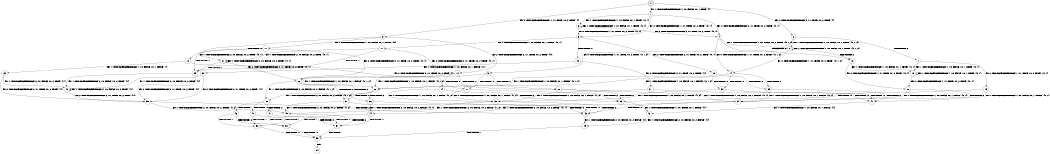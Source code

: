 digraph BCG {
size = "7, 10.5";
center = TRUE;
node [shape = circle];
0 [peripheries = 2];
0 -> 1 [label = "EX !1 !ATOMIC_EXCH_BRANCH (1, +0, FALSE, +0, 1, TRUE) !{}"];
0 -> 2 [label = "EX !2 !ATOMIC_EXCH_BRANCH (2, +1, TRUE, +0, 2, TRUE) !{}"];
0 -> 3 [label = "EX !0 !ATOMIC_EXCH_BRANCH (1, +1, TRUE, +0, 2, TRUE) !{}"];
1 -> 4 [label = "EX !2 !ATOMIC_EXCH_BRANCH (2, +1, TRUE, +0, 2, TRUE) !{0, 1}"];
1 -> 5 [label = "EX !0 !ATOMIC_EXCH_BRANCH (1, +1, TRUE, +0, 2, TRUE) !{0, 1}"];
1 -> 6 [label = "EX !1 !ATOMIC_EXCH_BRANCH (1, +0, FALSE, +0, 1, TRUE) !{0, 1}"];
2 -> 7 [label = "TERMINATE !2"];
2 -> 8 [label = "EX !1 !ATOMIC_EXCH_BRANCH (1, +0, FALSE, +0, 1, TRUE) !{0, 1, 2}"];
2 -> 9 [label = "EX !0 !ATOMIC_EXCH_BRANCH (1, +1, TRUE, +0, 2, TRUE) !{0, 1, 2}"];
3 -> 10 [label = "TERMINATE !0"];
3 -> 11 [label = "EX !1 !ATOMIC_EXCH_BRANCH (1, +0, FALSE, +0, 1, FALSE) !{0}"];
3 -> 12 [label = "EX !2 !ATOMIC_EXCH_BRANCH (2, +1, TRUE, +0, 2, TRUE) !{0}"];
4 -> 13 [label = "TERMINATE !2"];
4 -> 14 [label = "EX !0 !ATOMIC_EXCH_BRANCH (1, +1, TRUE, +0, 2, TRUE) !{0, 1, 2}"];
4 -> 8 [label = "EX !1 !ATOMIC_EXCH_BRANCH (1, +0, FALSE, +0, 1, TRUE) !{0, 1, 2}"];
5 -> 15 [label = "TERMINATE !0"];
5 -> 16 [label = "EX !2 !ATOMIC_EXCH_BRANCH (2, +1, TRUE, +0, 2, TRUE) !{0, 1}"];
5 -> 17 [label = "EX !1 !ATOMIC_EXCH_BRANCH (1, +0, FALSE, +0, 1, FALSE) !{0, 1}"];
6 -> 4 [label = "EX !2 !ATOMIC_EXCH_BRANCH (2, +1, TRUE, +0, 2, TRUE) !{0, 1}"];
6 -> 5 [label = "EX !0 !ATOMIC_EXCH_BRANCH (1, +1, TRUE, +0, 2, TRUE) !{0, 1}"];
6 -> 6 [label = "EX !1 !ATOMIC_EXCH_BRANCH (1, +0, FALSE, +0, 1, TRUE) !{0, 1}"];
7 -> 18 [label = "EX !1 !ATOMIC_EXCH_BRANCH (1, +0, FALSE, +0, 1, TRUE) !{0, 1}"];
7 -> 19 [label = "EX !0 !ATOMIC_EXCH_BRANCH (1, +1, TRUE, +0, 2, TRUE) !{0, 1}"];
8 -> 13 [label = "TERMINATE !2"];
8 -> 14 [label = "EX !0 !ATOMIC_EXCH_BRANCH (1, +1, TRUE, +0, 2, TRUE) !{0, 1, 2}"];
8 -> 8 [label = "EX !1 !ATOMIC_EXCH_BRANCH (1, +0, FALSE, +0, 1, TRUE) !{0, 1, 2}"];
9 -> 20 [label = "TERMINATE !2"];
9 -> 21 [label = "TERMINATE !0"];
9 -> 22 [label = "EX !1 !ATOMIC_EXCH_BRANCH (1, +0, FALSE, +0, 1, FALSE) !{0, 1, 2}"];
10 -> 23 [label = "EX !1 !ATOMIC_EXCH_BRANCH (1, +0, FALSE, +0, 1, FALSE) !{}"];
10 -> 24 [label = "EX !2 !ATOMIC_EXCH_BRANCH (2, +1, TRUE, +0, 2, TRUE) !{}"];
11 -> 25 [label = "TERMINATE !0"];
11 -> 26 [label = "EX !2 !ATOMIC_EXCH_BRANCH (2, +1, TRUE, +0, 2, TRUE) !{0, 1}"];
11 -> 27 [label = "EX !1 !ATOMIC_EXCH_BRANCH (2, +0, FALSE, +0, 2, TRUE) !{0, 1}"];
12 -> 20 [label = "TERMINATE !2"];
12 -> 21 [label = "TERMINATE !0"];
12 -> 22 [label = "EX !1 !ATOMIC_EXCH_BRANCH (1, +0, FALSE, +0, 1, FALSE) !{0, 1, 2}"];
13 -> 28 [label = "EX !0 !ATOMIC_EXCH_BRANCH (1, +1, TRUE, +0, 2, TRUE) !{0, 1}"];
13 -> 18 [label = "EX !1 !ATOMIC_EXCH_BRANCH (1, +0, FALSE, +0, 1, TRUE) !{0, 1}"];
14 -> 29 [label = "TERMINATE !2"];
14 -> 30 [label = "TERMINATE !0"];
14 -> 22 [label = "EX !1 !ATOMIC_EXCH_BRANCH (1, +0, FALSE, +0, 1, FALSE) !{0, 1, 2}"];
15 -> 31 [label = "EX !2 !ATOMIC_EXCH_BRANCH (2, +1, TRUE, +0, 2, TRUE) !{1}"];
15 -> 32 [label = "EX !1 !ATOMIC_EXCH_BRANCH (1, +0, FALSE, +0, 1, FALSE) !{1}"];
16 -> 29 [label = "TERMINATE !2"];
16 -> 30 [label = "TERMINATE !0"];
16 -> 22 [label = "EX !1 !ATOMIC_EXCH_BRANCH (1, +0, FALSE, +0, 1, FALSE) !{0, 1, 2}"];
17 -> 25 [label = "TERMINATE !0"];
17 -> 26 [label = "EX !2 !ATOMIC_EXCH_BRANCH (2, +1, TRUE, +0, 2, TRUE) !{0, 1}"];
17 -> 27 [label = "EX !1 !ATOMIC_EXCH_BRANCH (2, +0, FALSE, +0, 2, TRUE) !{0, 1}"];
18 -> 28 [label = "EX !0 !ATOMIC_EXCH_BRANCH (1, +1, TRUE, +0, 2, TRUE) !{0, 1}"];
18 -> 18 [label = "EX !1 !ATOMIC_EXCH_BRANCH (1, +0, FALSE, +0, 1, TRUE) !{0, 1}"];
19 -> 33 [label = "TERMINATE !0"];
19 -> 34 [label = "EX !1 !ATOMIC_EXCH_BRANCH (1, +0, FALSE, +0, 1, FALSE) !{0, 1}"];
20 -> 33 [label = "TERMINATE !0"];
20 -> 34 [label = "EX !1 !ATOMIC_EXCH_BRANCH (1, +0, FALSE, +0, 1, FALSE) !{0, 1}"];
21 -> 33 [label = "TERMINATE !2"];
21 -> 35 [label = "EX !1 !ATOMIC_EXCH_BRANCH (1, +0, FALSE, +0, 1, FALSE) !{1, 2}"];
22 -> 36 [label = "TERMINATE !2"];
22 -> 37 [label = "TERMINATE !0"];
22 -> 38 [label = "EX !1 !ATOMIC_EXCH_BRANCH (2, +0, FALSE, +0, 2, FALSE) !{0, 1, 2}"];
23 -> 39 [label = "EX !2 !ATOMIC_EXCH_BRANCH (2, +1, TRUE, +0, 2, TRUE) !{1}"];
23 -> 40 [label = "EX !1 !ATOMIC_EXCH_BRANCH (2, +0, FALSE, +0, 2, TRUE) !{1}"];
24 -> 33 [label = "TERMINATE !2"];
24 -> 35 [label = "EX !1 !ATOMIC_EXCH_BRANCH (1, +0, FALSE, +0, 1, FALSE) !{1, 2}"];
25 -> 39 [label = "EX !2 !ATOMIC_EXCH_BRANCH (2, +1, TRUE, +0, 2, TRUE) !{1}"];
25 -> 40 [label = "EX !1 !ATOMIC_EXCH_BRANCH (2, +0, FALSE, +0, 2, TRUE) !{1}"];
26 -> 36 [label = "TERMINATE !2"];
26 -> 37 [label = "TERMINATE !0"];
26 -> 38 [label = "EX !1 !ATOMIC_EXCH_BRANCH (2, +0, FALSE, +0, 2, FALSE) !{0, 1, 2}"];
27 -> 25 [label = "TERMINATE !0"];
27 -> 26 [label = "EX !2 !ATOMIC_EXCH_BRANCH (2, +1, TRUE, +0, 2, TRUE) !{0, 1}"];
27 -> 27 [label = "EX !1 !ATOMIC_EXCH_BRANCH (2, +0, FALSE, +0, 2, TRUE) !{0, 1}"];
28 -> 41 [label = "TERMINATE !0"];
28 -> 34 [label = "EX !1 !ATOMIC_EXCH_BRANCH (1, +0, FALSE, +0, 1, FALSE) !{0, 1}"];
29 -> 41 [label = "TERMINATE !0"];
29 -> 34 [label = "EX !1 !ATOMIC_EXCH_BRANCH (1, +0, FALSE, +0, 1, FALSE) !{0, 1}"];
30 -> 41 [label = "TERMINATE !2"];
30 -> 35 [label = "EX !1 !ATOMIC_EXCH_BRANCH (1, +0, FALSE, +0, 1, FALSE) !{1, 2}"];
31 -> 41 [label = "TERMINATE !2"];
31 -> 35 [label = "EX !1 !ATOMIC_EXCH_BRANCH (1, +0, FALSE, +0, 1, FALSE) !{1, 2}"];
32 -> 39 [label = "EX !2 !ATOMIC_EXCH_BRANCH (2, +1, TRUE, +0, 2, TRUE) !{1}"];
32 -> 40 [label = "EX !1 !ATOMIC_EXCH_BRANCH (2, +0, FALSE, +0, 2, TRUE) !{1}"];
33 -> 42 [label = "EX !1 !ATOMIC_EXCH_BRANCH (1, +0, FALSE, +0, 1, FALSE) !{1}"];
34 -> 43 [label = "TERMINATE !0"];
34 -> 44 [label = "EX !1 !ATOMIC_EXCH_BRANCH (2, +0, FALSE, +0, 2, FALSE) !{0, 1}"];
35 -> 43 [label = "TERMINATE !2"];
35 -> 45 [label = "EX !1 !ATOMIC_EXCH_BRANCH (2, +0, FALSE, +0, 2, FALSE) !{1, 2}"];
36 -> 43 [label = "TERMINATE !0"];
36 -> 44 [label = "EX !1 !ATOMIC_EXCH_BRANCH (2, +0, FALSE, +0, 2, FALSE) !{0, 1}"];
37 -> 43 [label = "TERMINATE !2"];
37 -> 45 [label = "EX !1 !ATOMIC_EXCH_BRANCH (2, +0, FALSE, +0, 2, FALSE) !{1, 2}"];
38 -> 46 [label = "TERMINATE !1"];
38 -> 47 [label = "TERMINATE !2"];
38 -> 48 [label = "TERMINATE !0"];
39 -> 43 [label = "TERMINATE !2"];
39 -> 45 [label = "EX !1 !ATOMIC_EXCH_BRANCH (2, +0, FALSE, +0, 2, FALSE) !{1, 2}"];
40 -> 39 [label = "EX !2 !ATOMIC_EXCH_BRANCH (2, +1, TRUE, +0, 2, TRUE) !{1}"];
40 -> 40 [label = "EX !1 !ATOMIC_EXCH_BRANCH (2, +0, FALSE, +0, 2, TRUE) !{1}"];
41 -> 42 [label = "EX !1 !ATOMIC_EXCH_BRANCH (1, +0, FALSE, +0, 1, FALSE) !{1}"];
42 -> 49 [label = "EX !1 !ATOMIC_EXCH_BRANCH (2, +0, FALSE, +0, 2, FALSE) !{1}"];
43 -> 49 [label = "EX !1 !ATOMIC_EXCH_BRANCH (2, +0, FALSE, +0, 2, FALSE) !{1}"];
44 -> 50 [label = "TERMINATE !1"];
44 -> 51 [label = "TERMINATE !0"];
45 -> 52 [label = "TERMINATE !1"];
45 -> 51 [label = "TERMINATE !2"];
46 -> 50 [label = "TERMINATE !2"];
46 -> 52 [label = "TERMINATE !0"];
47 -> 50 [label = "TERMINATE !1"];
47 -> 51 [label = "TERMINATE !0"];
48 -> 52 [label = "TERMINATE !1"];
48 -> 51 [label = "TERMINATE !2"];
49 -> 53 [label = "TERMINATE !1"];
50 -> 53 [label = "TERMINATE !0"];
51 -> 53 [label = "TERMINATE !1"];
52 -> 53 [label = "TERMINATE !2"];
53 -> 54 [label = "exit"];
}
